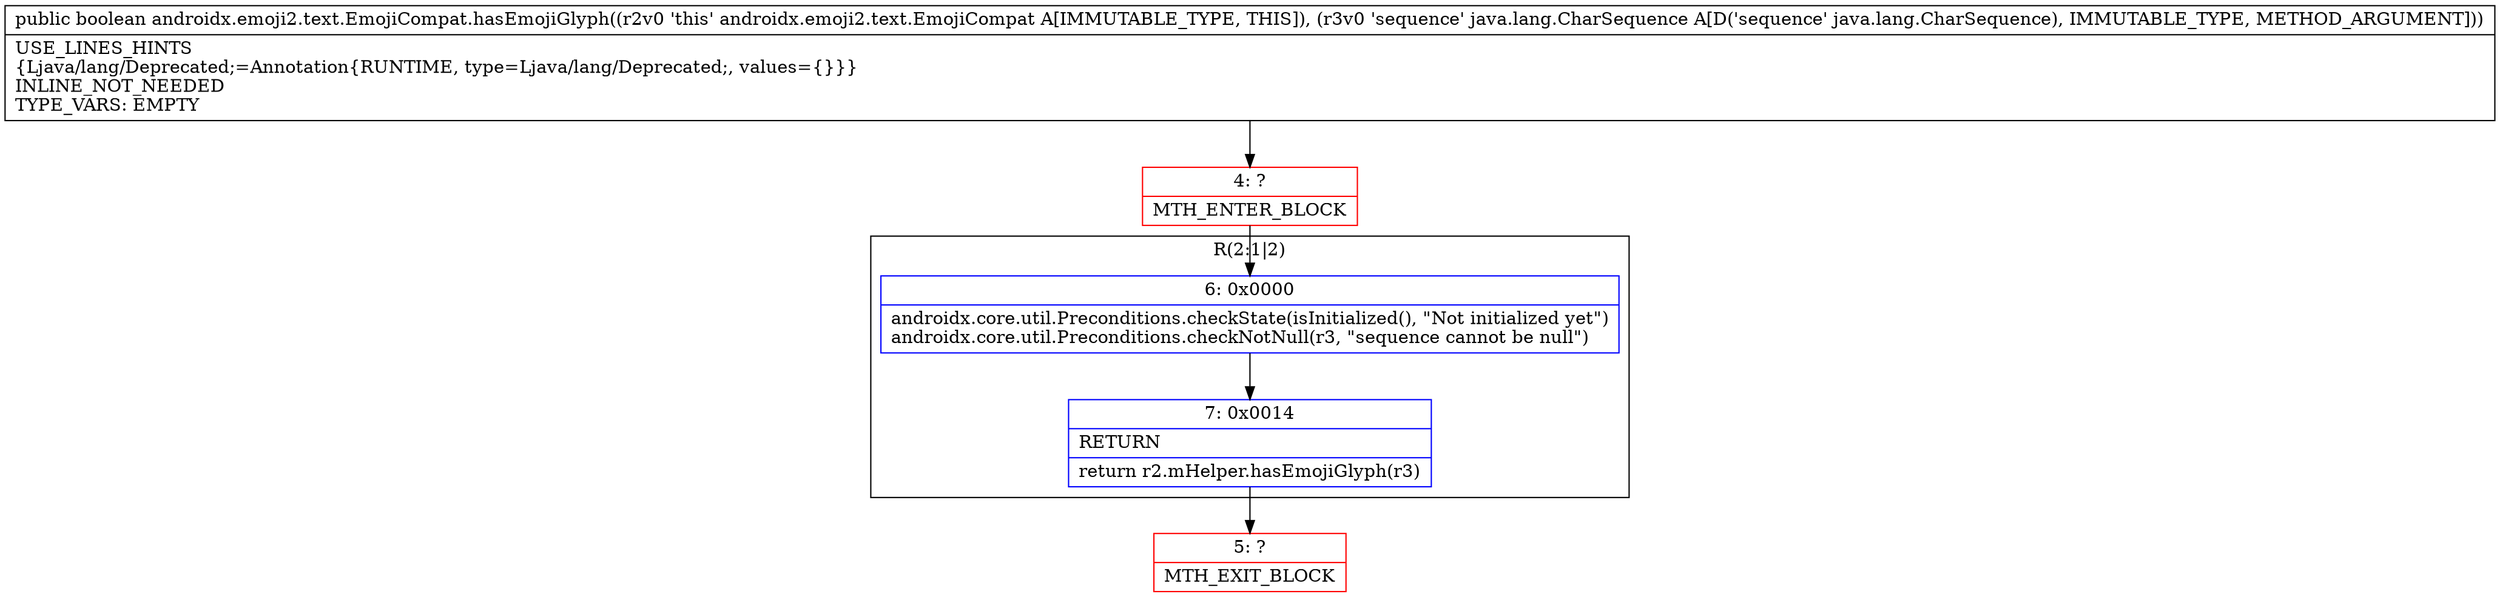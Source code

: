 digraph "CFG forandroidx.emoji2.text.EmojiCompat.hasEmojiGlyph(Ljava\/lang\/CharSequence;)Z" {
subgraph cluster_Region_651731734 {
label = "R(2:1|2)";
node [shape=record,color=blue];
Node_6 [shape=record,label="{6\:\ 0x0000|androidx.core.util.Preconditions.checkState(isInitialized(), \"Not initialized yet\")\landroidx.core.util.Preconditions.checkNotNull(r3, \"sequence cannot be null\")\l}"];
Node_7 [shape=record,label="{7\:\ 0x0014|RETURN\l|return r2.mHelper.hasEmojiGlyph(r3)\l}"];
}
Node_4 [shape=record,color=red,label="{4\:\ ?|MTH_ENTER_BLOCK\l}"];
Node_5 [shape=record,color=red,label="{5\:\ ?|MTH_EXIT_BLOCK\l}"];
MethodNode[shape=record,label="{public boolean androidx.emoji2.text.EmojiCompat.hasEmojiGlyph((r2v0 'this' androidx.emoji2.text.EmojiCompat A[IMMUTABLE_TYPE, THIS]), (r3v0 'sequence' java.lang.CharSequence A[D('sequence' java.lang.CharSequence), IMMUTABLE_TYPE, METHOD_ARGUMENT]))  | USE_LINES_HINTS\l\{Ljava\/lang\/Deprecated;=Annotation\{RUNTIME, type=Ljava\/lang\/Deprecated;, values=\{\}\}\}\lINLINE_NOT_NEEDED\lTYPE_VARS: EMPTY\l}"];
MethodNode -> Node_4;Node_6 -> Node_7;
Node_7 -> Node_5;
Node_4 -> Node_6;
}

